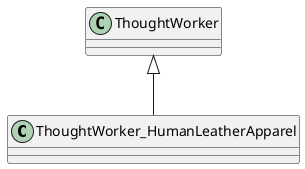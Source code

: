 @startuml
class ThoughtWorker_HumanLeatherApparel {
}
ThoughtWorker <|-- ThoughtWorker_HumanLeatherApparel
@enduml

